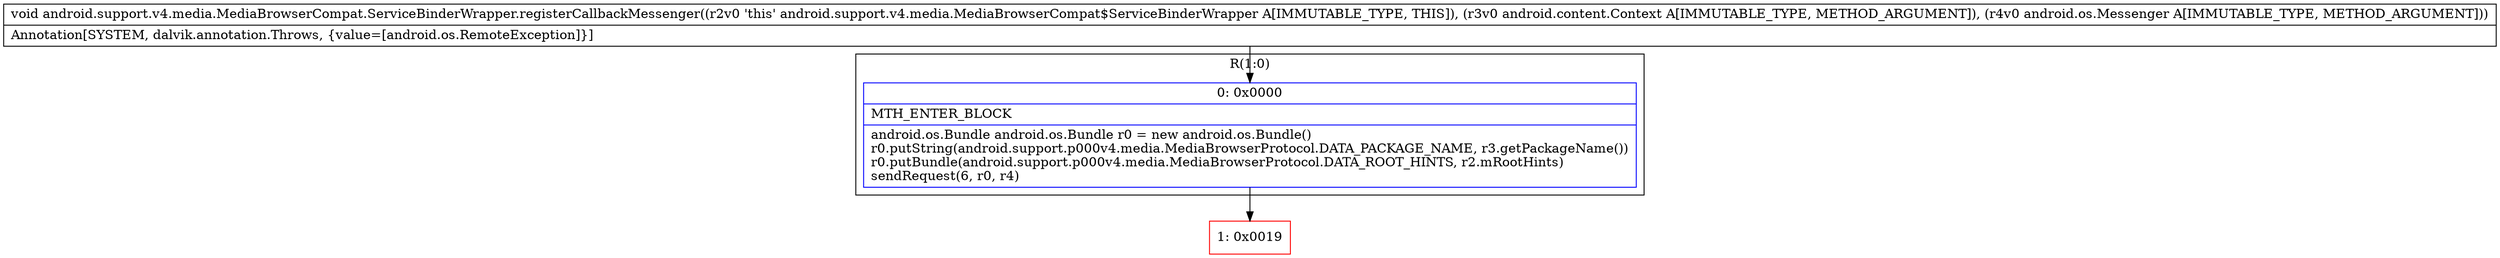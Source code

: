 digraph "CFG forandroid.support.v4.media.MediaBrowserCompat.ServiceBinderWrapper.registerCallbackMessenger(Landroid\/content\/Context;Landroid\/os\/Messenger;)V" {
subgraph cluster_Region_282899405 {
label = "R(1:0)";
node [shape=record,color=blue];
Node_0 [shape=record,label="{0\:\ 0x0000|MTH_ENTER_BLOCK\l|android.os.Bundle android.os.Bundle r0 = new android.os.Bundle()\lr0.putString(android.support.p000v4.media.MediaBrowserProtocol.DATA_PACKAGE_NAME, r3.getPackageName())\lr0.putBundle(android.support.p000v4.media.MediaBrowserProtocol.DATA_ROOT_HINTS, r2.mRootHints)\lsendRequest(6, r0, r4)\l}"];
}
Node_1 [shape=record,color=red,label="{1\:\ 0x0019}"];
MethodNode[shape=record,label="{void android.support.v4.media.MediaBrowserCompat.ServiceBinderWrapper.registerCallbackMessenger((r2v0 'this' android.support.v4.media.MediaBrowserCompat$ServiceBinderWrapper A[IMMUTABLE_TYPE, THIS]), (r3v0 android.content.Context A[IMMUTABLE_TYPE, METHOD_ARGUMENT]), (r4v0 android.os.Messenger A[IMMUTABLE_TYPE, METHOD_ARGUMENT]))  | Annotation[SYSTEM, dalvik.annotation.Throws, \{value=[android.os.RemoteException]\}]\l}"];
MethodNode -> Node_0;
Node_0 -> Node_1;
}

